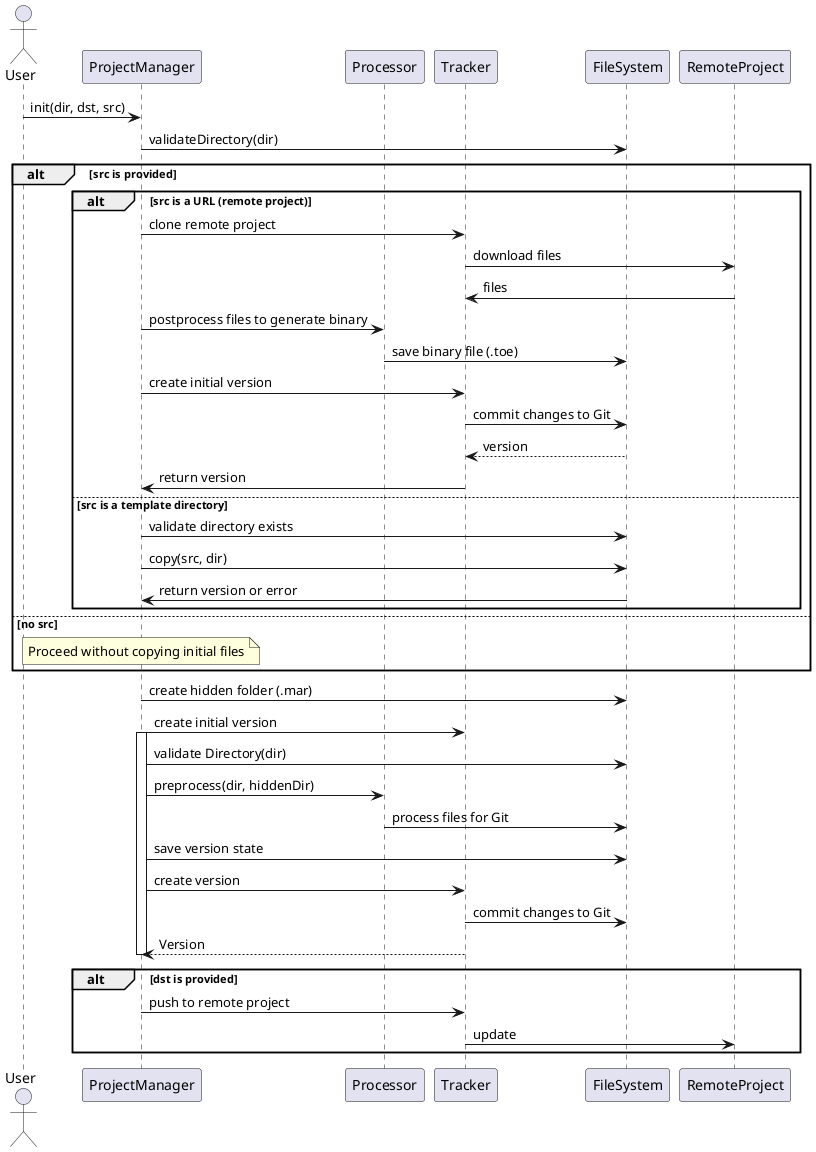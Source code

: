 @startuml
actor User
participant ProjectManager
participant Processor
participant Tracker
participant FileSystem as FS
participant RemoteProject

User -> ProjectManager : init(dir, dst, src)
ProjectManager -> FS : validateDirectory(dir)
alt src is provided
    alt src is a URL (remote project)
        ProjectManager -> Tracker : clone remote project
        Tracker -> RemoteProject: download files
        RemoteProject -> Tracker : files
        ProjectManager -> Processor : postprocess files to generate binary
        Processor -> FS : save binary file (.toe)
        ProjectManager -> Tracker : create initial version
        Tracker -> FS : commit changes to Git
        return version
        Tracker -> ProjectManager : return version
    else src is a template directory
        ProjectManager -> FS : validate directory exists
        ProjectManager -> FS : copy(src, dir)
        FS -> ProjectManager : return version or error
    end
else no src
    note over ProjectManager : Proceed without copying initial files
end

ProjectManager -> FS : create hidden folder (.mar)
ProjectManager -> Tracker:  create initial version

activate ProjectManager
ProjectManager -> FS : validate Directory(dir)
ProjectManager -> Processor : preprocess(dir, hiddenDir)
Processor -> FS : process files for Git
ProjectManager -> FS : save version state
ProjectManager -> Tracker : create version
Tracker -> FS : commit changes to Git
return Version
deactivate ProjectManager

alt dst is provided
    ProjectManager -> Tracker : push to remote project
    Tracker -> RemoteProject : update
end
@enduml

